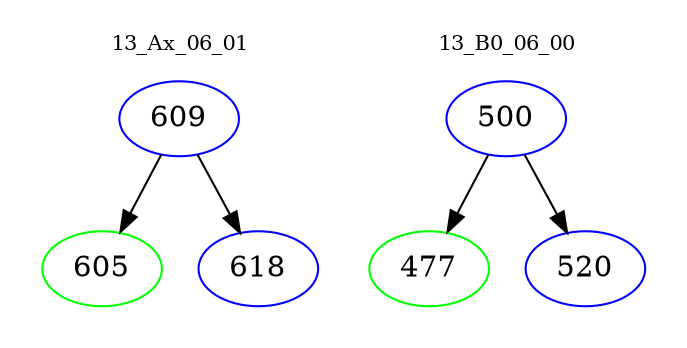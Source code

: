 digraph{
subgraph cluster_0 {
color = white
label = "13_Ax_06_01";
fontsize=10;
T0_609 [label="609", color="blue"]
T0_609 -> T0_605 [color="black"]
T0_605 [label="605", color="green"]
T0_609 -> T0_618 [color="black"]
T0_618 [label="618", color="blue"]
}
subgraph cluster_1 {
color = white
label = "13_B0_06_00";
fontsize=10;
T1_500 [label="500", color="blue"]
T1_500 -> T1_477 [color="black"]
T1_477 [label="477", color="green"]
T1_500 -> T1_520 [color="black"]
T1_520 [label="520", color="blue"]
}
}
